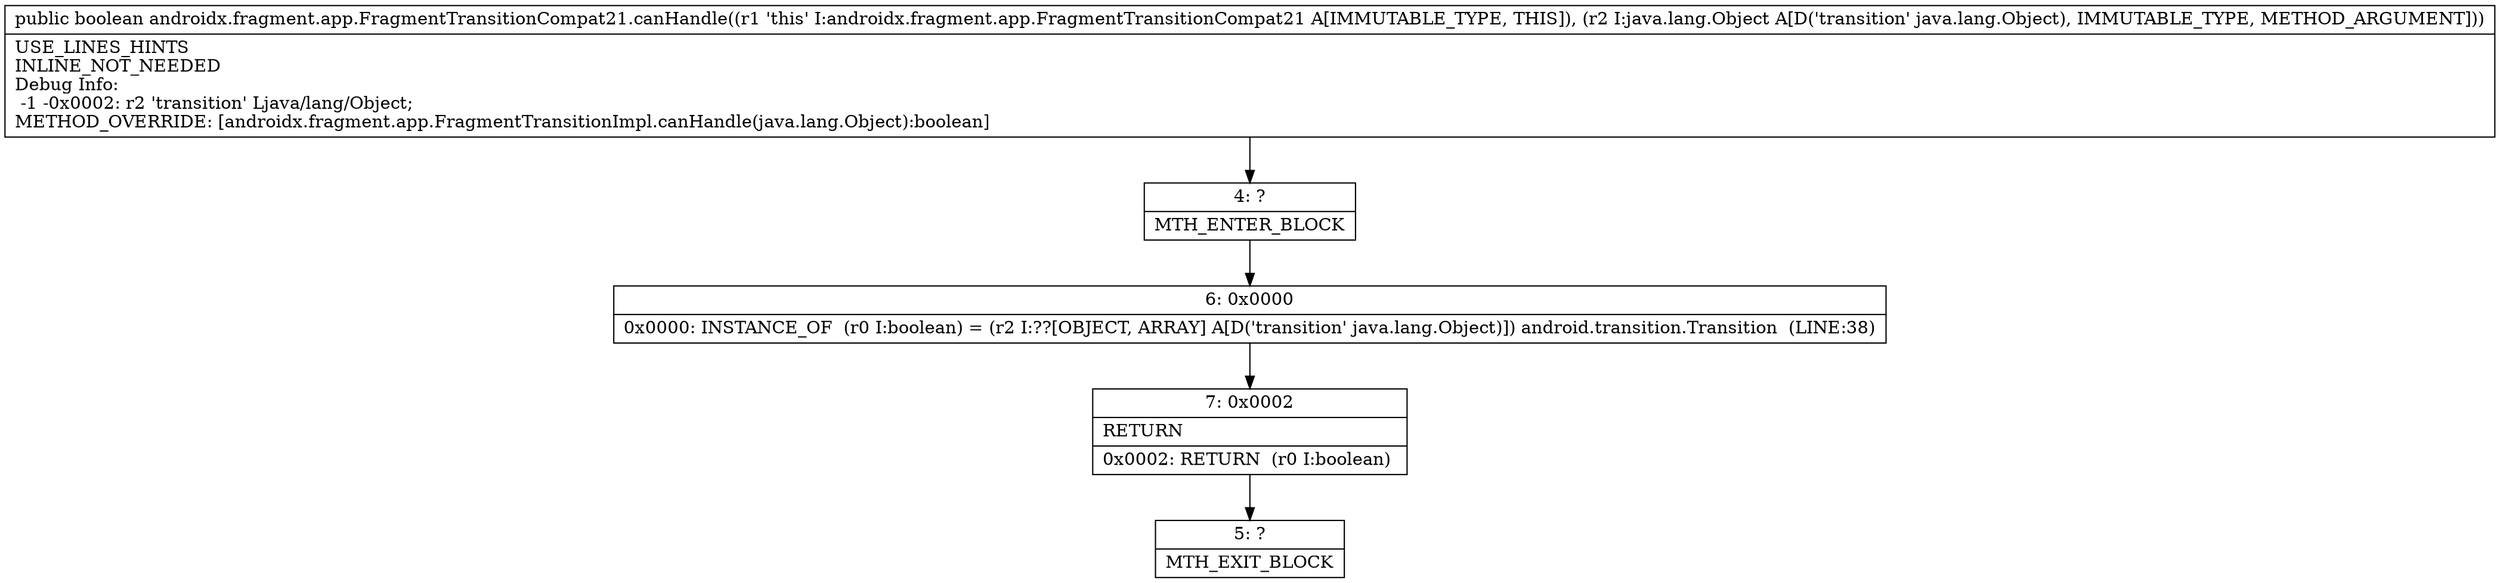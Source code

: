 digraph "CFG forandroidx.fragment.app.FragmentTransitionCompat21.canHandle(Ljava\/lang\/Object;)Z" {
Node_4 [shape=record,label="{4\:\ ?|MTH_ENTER_BLOCK\l}"];
Node_6 [shape=record,label="{6\:\ 0x0000|0x0000: INSTANCE_OF  (r0 I:boolean) = (r2 I:??[OBJECT, ARRAY] A[D('transition' java.lang.Object)]) android.transition.Transition  (LINE:38)\l}"];
Node_7 [shape=record,label="{7\:\ 0x0002|RETURN\l|0x0002: RETURN  (r0 I:boolean) \l}"];
Node_5 [shape=record,label="{5\:\ ?|MTH_EXIT_BLOCK\l}"];
MethodNode[shape=record,label="{public boolean androidx.fragment.app.FragmentTransitionCompat21.canHandle((r1 'this' I:androidx.fragment.app.FragmentTransitionCompat21 A[IMMUTABLE_TYPE, THIS]), (r2 I:java.lang.Object A[D('transition' java.lang.Object), IMMUTABLE_TYPE, METHOD_ARGUMENT]))  | USE_LINES_HINTS\lINLINE_NOT_NEEDED\lDebug Info:\l  \-1 \-0x0002: r2 'transition' Ljava\/lang\/Object;\lMETHOD_OVERRIDE: [androidx.fragment.app.FragmentTransitionImpl.canHandle(java.lang.Object):boolean]\l}"];
MethodNode -> Node_4;Node_4 -> Node_6;
Node_6 -> Node_7;
Node_7 -> Node_5;
}

